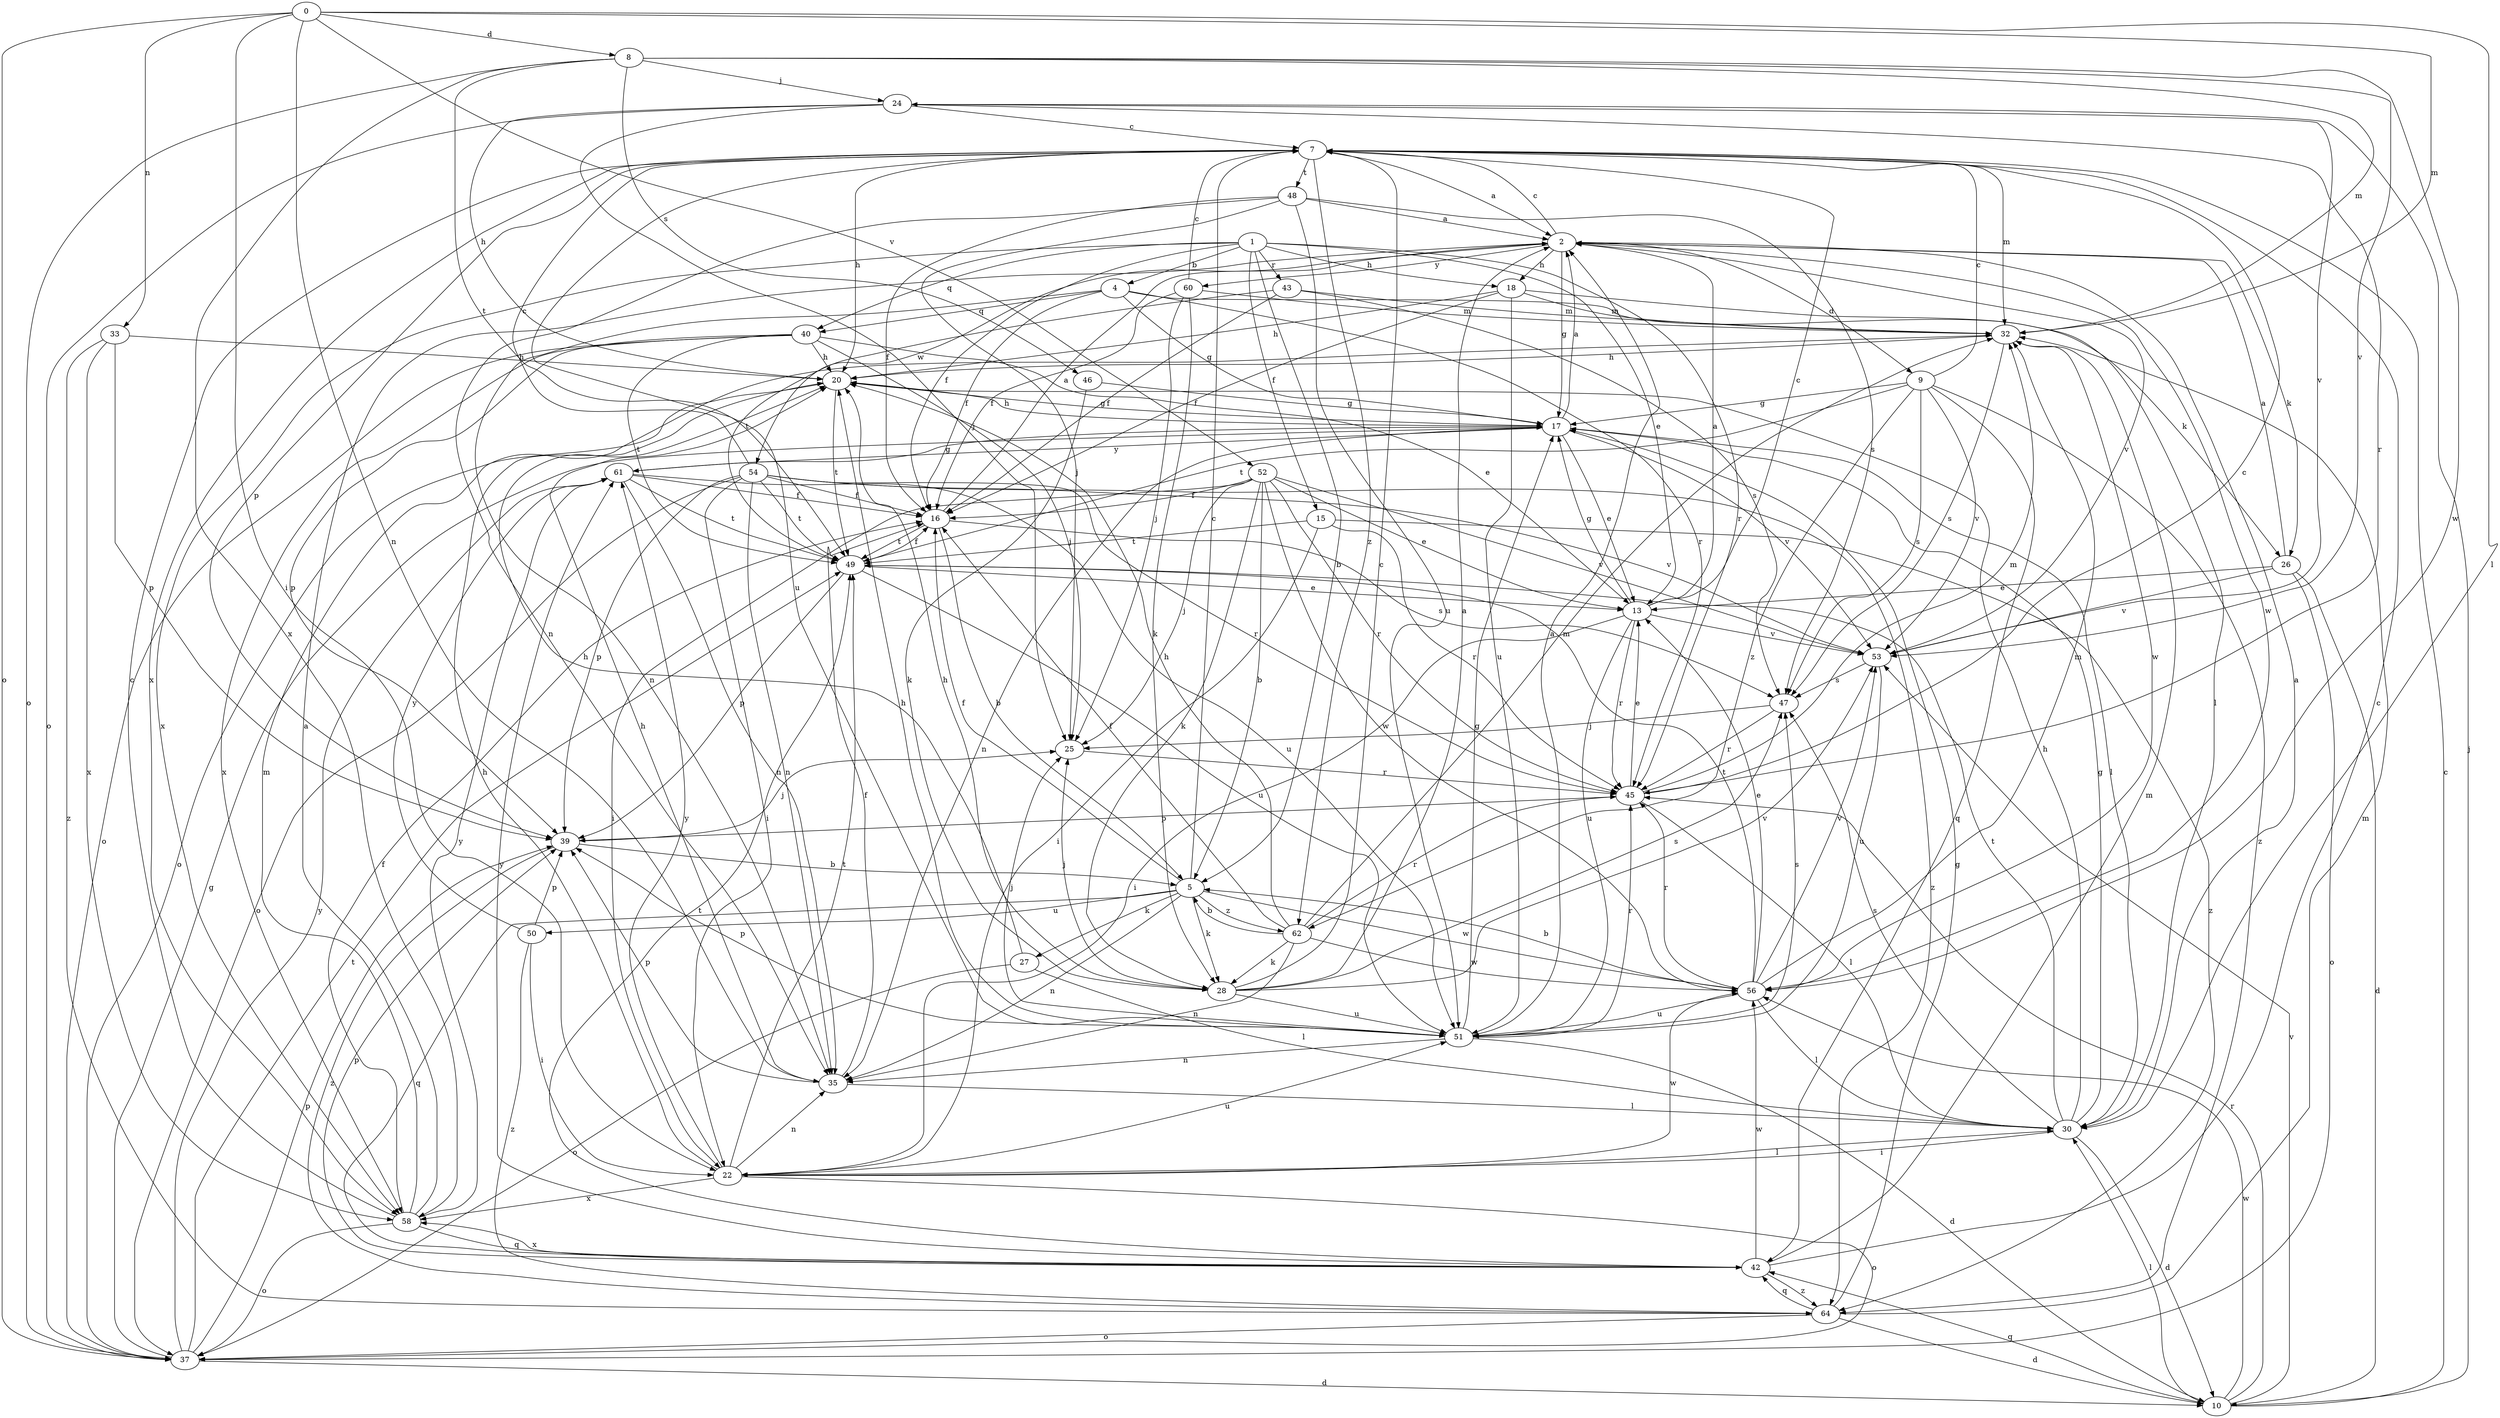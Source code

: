 strict digraph  {
0;
1;
2;
4;
5;
7;
8;
9;
10;
13;
15;
16;
17;
18;
20;
22;
24;
25;
26;
27;
28;
30;
32;
33;
35;
37;
39;
40;
42;
43;
45;
46;
47;
48;
49;
50;
51;
52;
53;
54;
56;
58;
60;
61;
62;
64;
0 -> 8  [label=d];
0 -> 22  [label=i];
0 -> 30  [label=l];
0 -> 32  [label=m];
0 -> 33  [label=n];
0 -> 35  [label=n];
0 -> 37  [label=o];
0 -> 52  [label=v];
1 -> 4  [label=b];
1 -> 5  [label=b];
1 -> 13  [label=e];
1 -> 15  [label=f];
1 -> 16  [label=f];
1 -> 18  [label=h];
1 -> 40  [label=q];
1 -> 43  [label=r];
1 -> 45  [label=r];
1 -> 58  [label=x];
2 -> 7  [label=c];
2 -> 9  [label=d];
2 -> 17  [label=g];
2 -> 18  [label=h];
2 -> 26  [label=k];
2 -> 53  [label=v];
2 -> 54  [label=w];
2 -> 56  [label=w];
2 -> 60  [label=y];
4 -> 16  [label=f];
4 -> 17  [label=g];
4 -> 26  [label=k];
4 -> 35  [label=n];
4 -> 40  [label=q];
4 -> 45  [label=r];
5 -> 7  [label=c];
5 -> 16  [label=f];
5 -> 27  [label=k];
5 -> 28  [label=k];
5 -> 35  [label=n];
5 -> 42  [label=q];
5 -> 50  [label=u];
5 -> 56  [label=w];
5 -> 62  [label=z];
7 -> 2  [label=a];
7 -> 20  [label=h];
7 -> 32  [label=m];
7 -> 39  [label=p];
7 -> 48  [label=t];
7 -> 51  [label=u];
7 -> 58  [label=x];
7 -> 62  [label=z];
8 -> 24  [label=j];
8 -> 32  [label=m];
8 -> 37  [label=o];
8 -> 46  [label=s];
8 -> 49  [label=t];
8 -> 53  [label=v];
8 -> 56  [label=w];
8 -> 58  [label=x];
9 -> 7  [label=c];
9 -> 17  [label=g];
9 -> 42  [label=q];
9 -> 47  [label=s];
9 -> 49  [label=t];
9 -> 53  [label=v];
9 -> 62  [label=z];
9 -> 64  [label=z];
10 -> 7  [label=c];
10 -> 24  [label=j];
10 -> 30  [label=l];
10 -> 42  [label=q];
10 -> 45  [label=r];
10 -> 53  [label=v];
10 -> 56  [label=w];
13 -> 2  [label=a];
13 -> 7  [label=c];
13 -> 17  [label=g];
13 -> 22  [label=i];
13 -> 45  [label=r];
13 -> 51  [label=u];
13 -> 53  [label=v];
15 -> 22  [label=i];
15 -> 45  [label=r];
15 -> 49  [label=t];
15 -> 64  [label=z];
16 -> 2  [label=a];
16 -> 5  [label=b];
16 -> 47  [label=s];
16 -> 49  [label=t];
17 -> 2  [label=a];
17 -> 13  [label=e];
17 -> 20  [label=h];
17 -> 30  [label=l];
17 -> 35  [label=n];
17 -> 53  [label=v];
17 -> 61  [label=y];
18 -> 16  [label=f];
18 -> 20  [label=h];
18 -> 30  [label=l];
18 -> 32  [label=m];
18 -> 51  [label=u];
20 -> 17  [label=g];
20 -> 37  [label=o];
20 -> 49  [label=t];
22 -> 20  [label=h];
22 -> 30  [label=l];
22 -> 35  [label=n];
22 -> 37  [label=o];
22 -> 49  [label=t];
22 -> 51  [label=u];
22 -> 56  [label=w];
22 -> 58  [label=x];
22 -> 61  [label=y];
24 -> 7  [label=c];
24 -> 20  [label=h];
24 -> 25  [label=j];
24 -> 37  [label=o];
24 -> 45  [label=r];
24 -> 53  [label=v];
25 -> 45  [label=r];
26 -> 2  [label=a];
26 -> 10  [label=d];
26 -> 13  [label=e];
26 -> 37  [label=o];
26 -> 53  [label=v];
27 -> 20  [label=h];
27 -> 30  [label=l];
27 -> 37  [label=o];
28 -> 2  [label=a];
28 -> 7  [label=c];
28 -> 20  [label=h];
28 -> 25  [label=j];
28 -> 47  [label=s];
28 -> 51  [label=u];
28 -> 53  [label=v];
30 -> 2  [label=a];
30 -> 10  [label=d];
30 -> 17  [label=g];
30 -> 20  [label=h];
30 -> 22  [label=i];
30 -> 47  [label=s];
30 -> 49  [label=t];
32 -> 20  [label=h];
32 -> 47  [label=s];
32 -> 56  [label=w];
33 -> 20  [label=h];
33 -> 39  [label=p];
33 -> 58  [label=x];
33 -> 64  [label=z];
35 -> 16  [label=f];
35 -> 20  [label=h];
35 -> 30  [label=l];
35 -> 39  [label=p];
37 -> 10  [label=d];
37 -> 17  [label=g];
37 -> 39  [label=p];
37 -> 49  [label=t];
37 -> 61  [label=y];
39 -> 5  [label=b];
39 -> 25  [label=j];
39 -> 64  [label=z];
40 -> 13  [label=e];
40 -> 20  [label=h];
40 -> 25  [label=j];
40 -> 37  [label=o];
40 -> 39  [label=p];
40 -> 49  [label=t];
40 -> 58  [label=x];
42 -> 7  [label=c];
42 -> 32  [label=m];
42 -> 39  [label=p];
42 -> 49  [label=t];
42 -> 56  [label=w];
42 -> 58  [label=x];
42 -> 61  [label=y];
42 -> 64  [label=z];
43 -> 16  [label=f];
43 -> 32  [label=m];
43 -> 47  [label=s];
43 -> 49  [label=t];
45 -> 7  [label=c];
45 -> 13  [label=e];
45 -> 30  [label=l];
45 -> 32  [label=m];
45 -> 39  [label=p];
46 -> 17  [label=g];
46 -> 28  [label=k];
47 -> 25  [label=j];
47 -> 45  [label=r];
48 -> 2  [label=a];
48 -> 16  [label=f];
48 -> 25  [label=j];
48 -> 35  [label=n];
48 -> 47  [label=s];
48 -> 51  [label=u];
49 -> 13  [label=e];
49 -> 16  [label=f];
49 -> 39  [label=p];
49 -> 51  [label=u];
50 -> 22  [label=i];
50 -> 39  [label=p];
50 -> 61  [label=y];
50 -> 64  [label=z];
51 -> 2  [label=a];
51 -> 10  [label=d];
51 -> 17  [label=g];
51 -> 20  [label=h];
51 -> 25  [label=j];
51 -> 35  [label=n];
51 -> 39  [label=p];
51 -> 45  [label=r];
51 -> 47  [label=s];
52 -> 5  [label=b];
52 -> 13  [label=e];
52 -> 16  [label=f];
52 -> 22  [label=i];
52 -> 25  [label=j];
52 -> 28  [label=k];
52 -> 45  [label=r];
52 -> 53  [label=v];
52 -> 56  [label=w];
53 -> 47  [label=s];
53 -> 51  [label=u];
54 -> 7  [label=c];
54 -> 16  [label=f];
54 -> 22  [label=i];
54 -> 35  [label=n];
54 -> 37  [label=o];
54 -> 39  [label=p];
54 -> 45  [label=r];
54 -> 49  [label=t];
54 -> 53  [label=v];
54 -> 64  [label=z];
56 -> 5  [label=b];
56 -> 13  [label=e];
56 -> 30  [label=l];
56 -> 32  [label=m];
56 -> 45  [label=r];
56 -> 49  [label=t];
56 -> 51  [label=u];
56 -> 53  [label=v];
58 -> 2  [label=a];
58 -> 7  [label=c];
58 -> 16  [label=f];
58 -> 32  [label=m];
58 -> 37  [label=o];
58 -> 42  [label=q];
58 -> 61  [label=y];
60 -> 7  [label=c];
60 -> 16  [label=f];
60 -> 25  [label=j];
60 -> 28  [label=k];
60 -> 32  [label=m];
61 -> 16  [label=f];
61 -> 17  [label=g];
61 -> 35  [label=n];
61 -> 49  [label=t];
61 -> 51  [label=u];
62 -> 5  [label=b];
62 -> 16  [label=f];
62 -> 20  [label=h];
62 -> 28  [label=k];
62 -> 32  [label=m];
62 -> 35  [label=n];
62 -> 45  [label=r];
62 -> 56  [label=w];
64 -> 10  [label=d];
64 -> 17  [label=g];
64 -> 32  [label=m];
64 -> 37  [label=o];
64 -> 42  [label=q];
}
